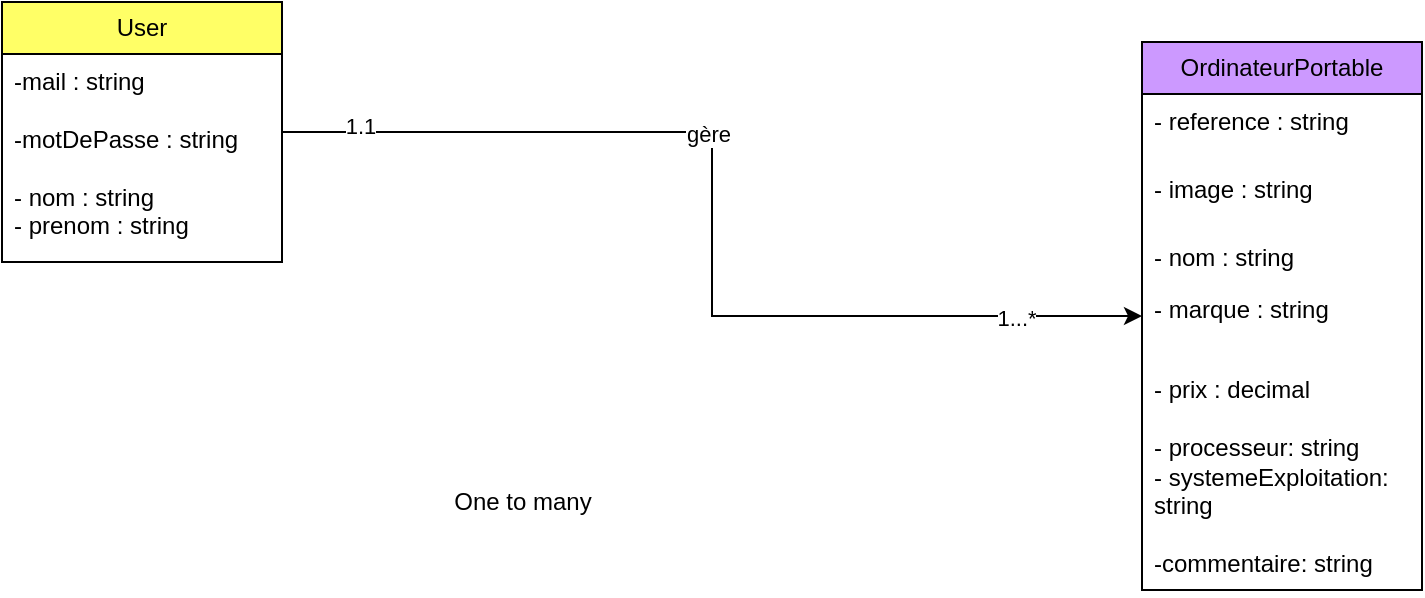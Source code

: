 <mxfile version="20.8.16" type="device"><diagram name="Page-1" id="M7z7Q_DgDMm37m55CNhp"><mxGraphModel dx="1178" dy="798" grid="1" gridSize="10" guides="1" tooltips="1" connect="1" arrows="1" fold="1" page="1" pageScale="1" pageWidth="850" pageHeight="1100" math="0" shadow="0"><root><mxCell id="0"/><mxCell id="1" parent="0"/><mxCell id="DGE9csVMl3zMVa4KU66P-9" style="edgeStyle=orthogonalEdgeStyle;rounded=0;orthogonalLoop=1;jettySize=auto;html=1;" parent="1" source="-HOj6udSQ0Scayb6y1jf-5" target="-HOj6udSQ0Scayb6y1jf-13" edge="1"><mxGeometry relative="1" as="geometry"/></mxCell><mxCell id="DGE9csVMl3zMVa4KU66P-10" value="gère" style="edgeLabel;html=1;align=center;verticalAlign=middle;resizable=0;points=[];" parent="DGE9csVMl3zMVa4KU66P-9" vertex="1" connectable="0"><mxGeometry x="-0.185" y="-1" relative="1" as="geometry"><mxPoint as="offset"/></mxGeometry></mxCell><mxCell id="DGE9csVMl3zMVa4KU66P-12" value="1...*" style="edgeLabel;html=1;align=center;verticalAlign=middle;resizable=0;points=[];" parent="DGE9csVMl3zMVa4KU66P-9" vertex="1" connectable="0"><mxGeometry x="0.759" y="-1" relative="1" as="geometry"><mxPoint as="offset"/></mxGeometry></mxCell><mxCell id="sDb0Egq8aqZlbMOCuAmQ-2" value="1.1" style="edgeLabel;html=1;align=center;verticalAlign=middle;resizable=0;points=[];" vertex="1" connectable="0" parent="DGE9csVMl3zMVa4KU66P-9"><mxGeometry x="-0.851" y="3" relative="1" as="geometry"><mxPoint as="offset"/></mxGeometry></mxCell><mxCell id="-HOj6udSQ0Scayb6y1jf-5" value="User" style="swimlane;fontStyle=0;childLayout=stackLayout;horizontal=1;startSize=26;fillColor=#FFFF66;horizontalStack=0;resizeParent=1;resizeParentMax=0;resizeLast=0;collapsible=1;marginBottom=0;whiteSpace=wrap;html=1;" parent="1" vertex="1"><mxGeometry x="40" y="160" width="140" height="130" as="geometry"/></mxCell><mxCell id="-HOj6udSQ0Scayb6y1jf-8" value="-mail : string&lt;br&gt;&lt;br&gt;-motDePasse : string&lt;br&gt;&lt;br&gt;- nom : string&lt;br&gt;- prenom : string" style="text;strokeColor=none;fillColor=none;align=left;verticalAlign=top;spacingLeft=4;spacingRight=4;overflow=hidden;rotatable=0;points=[[0,0.5],[1,0.5]];portConstraint=eastwest;whiteSpace=wrap;html=1;" parent="-HOj6udSQ0Scayb6y1jf-5" vertex="1"><mxGeometry y="26" width="140" height="104" as="geometry"/></mxCell><mxCell id="-HOj6udSQ0Scayb6y1jf-13" value="OrdinateurPortable" style="swimlane;fontStyle=0;childLayout=stackLayout;horizontal=1;startSize=26;fillColor=#CC99FF;horizontalStack=0;resizeParent=1;resizeParentMax=0;resizeLast=0;collapsible=1;marginBottom=0;whiteSpace=wrap;html=1;" parent="1" vertex="1"><mxGeometry x="610" y="180" width="140" height="274" as="geometry"/></mxCell><mxCell id="-HOj6udSQ0Scayb6y1jf-14" value="- reference : string" style="text;strokeColor=none;fillColor=none;align=left;verticalAlign=top;spacingLeft=4;spacingRight=4;overflow=hidden;rotatable=0;points=[[0,0.5],[1,0.5]];portConstraint=eastwest;whiteSpace=wrap;html=1;" parent="-HOj6udSQ0Scayb6y1jf-13" vertex="1"><mxGeometry y="26" width="140" height="34" as="geometry"/></mxCell><mxCell id="mB1wd6A7hbC7yM71Xj0i-1" value="- image : string" style="text;strokeColor=none;fillColor=none;align=left;verticalAlign=top;spacingLeft=4;spacingRight=4;overflow=hidden;rotatable=0;points=[[0,0.5],[1,0.5]];portConstraint=eastwest;whiteSpace=wrap;html=1;" parent="-HOj6udSQ0Scayb6y1jf-13" vertex="1"><mxGeometry y="60" width="140" height="34" as="geometry"/></mxCell><mxCell id="-HOj6udSQ0Scayb6y1jf-15" value="- nom : string" style="text;strokeColor=none;fillColor=none;align=left;verticalAlign=top;spacingLeft=4;spacingRight=4;overflow=hidden;rotatable=0;points=[[0,0.5],[1,0.5]];portConstraint=eastwest;whiteSpace=wrap;html=1;" parent="-HOj6udSQ0Scayb6y1jf-13" vertex="1"><mxGeometry y="94" width="140" height="26" as="geometry"/></mxCell><mxCell id="DGE9csVMl3zMVa4KU66P-14" value="- marque : string" style="text;strokeColor=none;fillColor=none;align=left;verticalAlign=top;spacingLeft=4;spacingRight=4;overflow=hidden;rotatable=0;points=[[0,0.5],[1,0.5]];portConstraint=eastwest;whiteSpace=wrap;html=1;" parent="-HOj6udSQ0Scayb6y1jf-13" vertex="1"><mxGeometry y="120" width="140" height="26" as="geometry"/></mxCell><mxCell id="-HOj6udSQ0Scayb6y1jf-16" value="&lt;br&gt;- prix : decimal&lt;br&gt;&lt;br&gt;- processeur: string&lt;br&gt;- systemeExploitation: string&lt;br&gt;&lt;br&gt;-commentaire: string" style="text;strokeColor=none;fillColor=none;align=left;verticalAlign=top;spacingLeft=4;spacingRight=4;overflow=hidden;rotatable=0;points=[[0,0.5],[1,0.5]];portConstraint=eastwest;whiteSpace=wrap;html=1;" parent="-HOj6udSQ0Scayb6y1jf-13" vertex="1"><mxGeometry y="146" width="140" height="128" as="geometry"/></mxCell><mxCell id="DGE9csVMl3zMVa4KU66P-13" value="One to many" style="text;html=1;align=center;verticalAlign=middle;resizable=0;points=[];autosize=1;strokeColor=none;fillColor=none;" parent="1" vertex="1"><mxGeometry x="255" y="395" width="90" height="30" as="geometry"/></mxCell></root></mxGraphModel></diagram></mxfile>